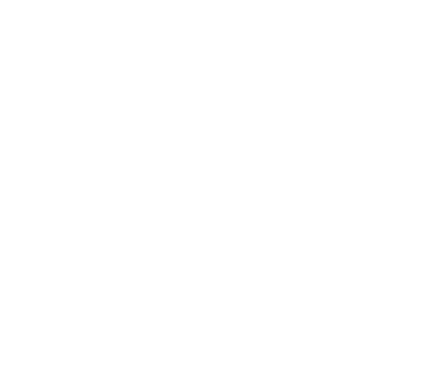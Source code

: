 digraph {
    graph [
        bgcolor="#00000000",
        rankdir=BT,
        ];
    node [color=white, fontcolor="#FFFFFF"];
    edge [color=white];

    x [shape=box];
    y [shape=box];
    f1 [label="f", shape=circle];
    f2 [label="f", shape=circle];
    g1 [label="g", shape=circle];
    g2 [label="g", shape=circle];
    g3 [label="g", shape=circle];
    g4 [label="g", shape=circle];

    f1 -> x;
    f2 -> y;
    x -> g1;
    x -> g2;
    x -> g3;
    y -> g4;
}
